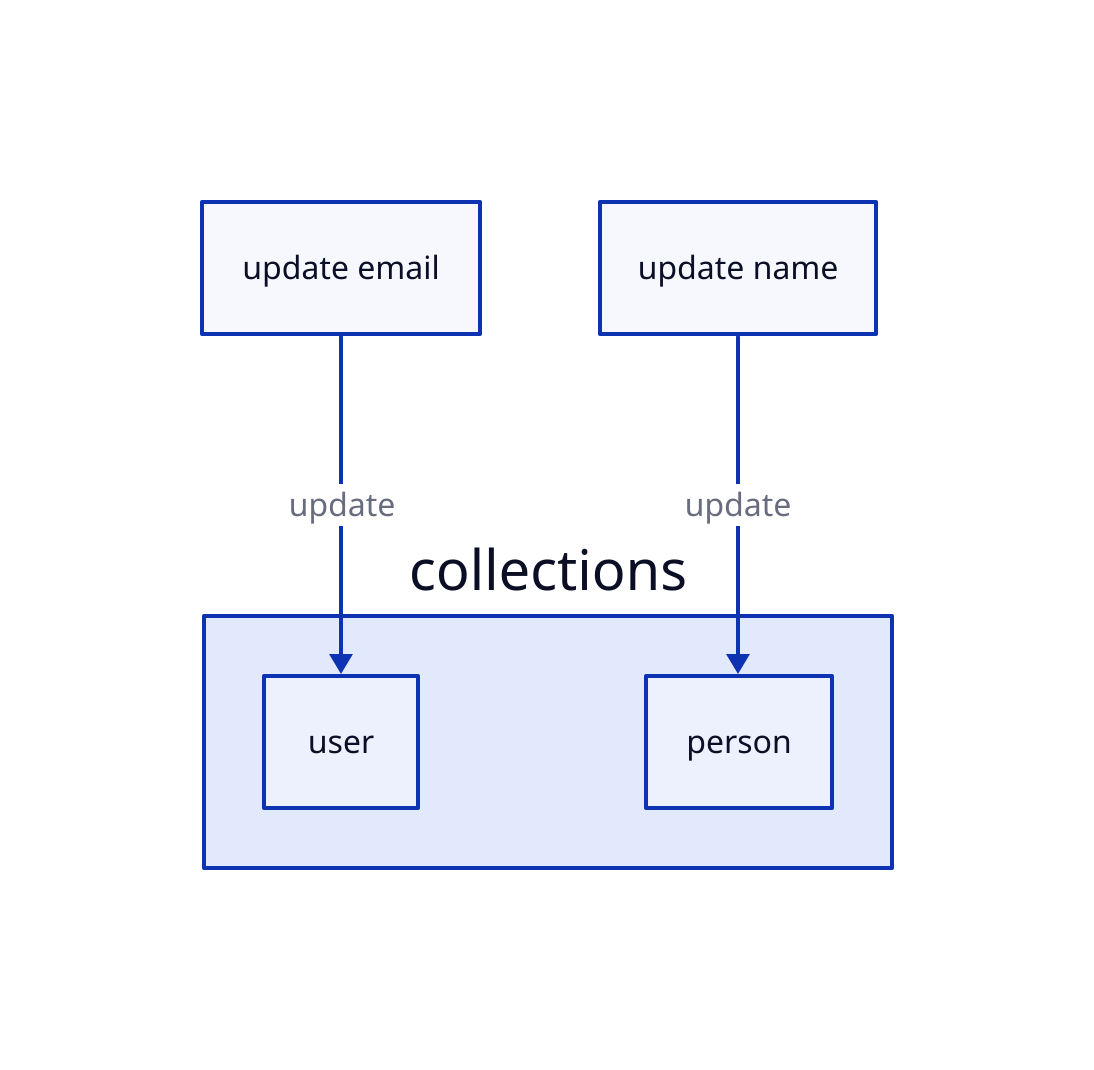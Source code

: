 vars: {
  d2-config: {
    layout-engine: elk
    theme-id: 300
  }
}

collections: {
  user
  person
}

update email -> collections.user: update
update name -> collections.person: update
